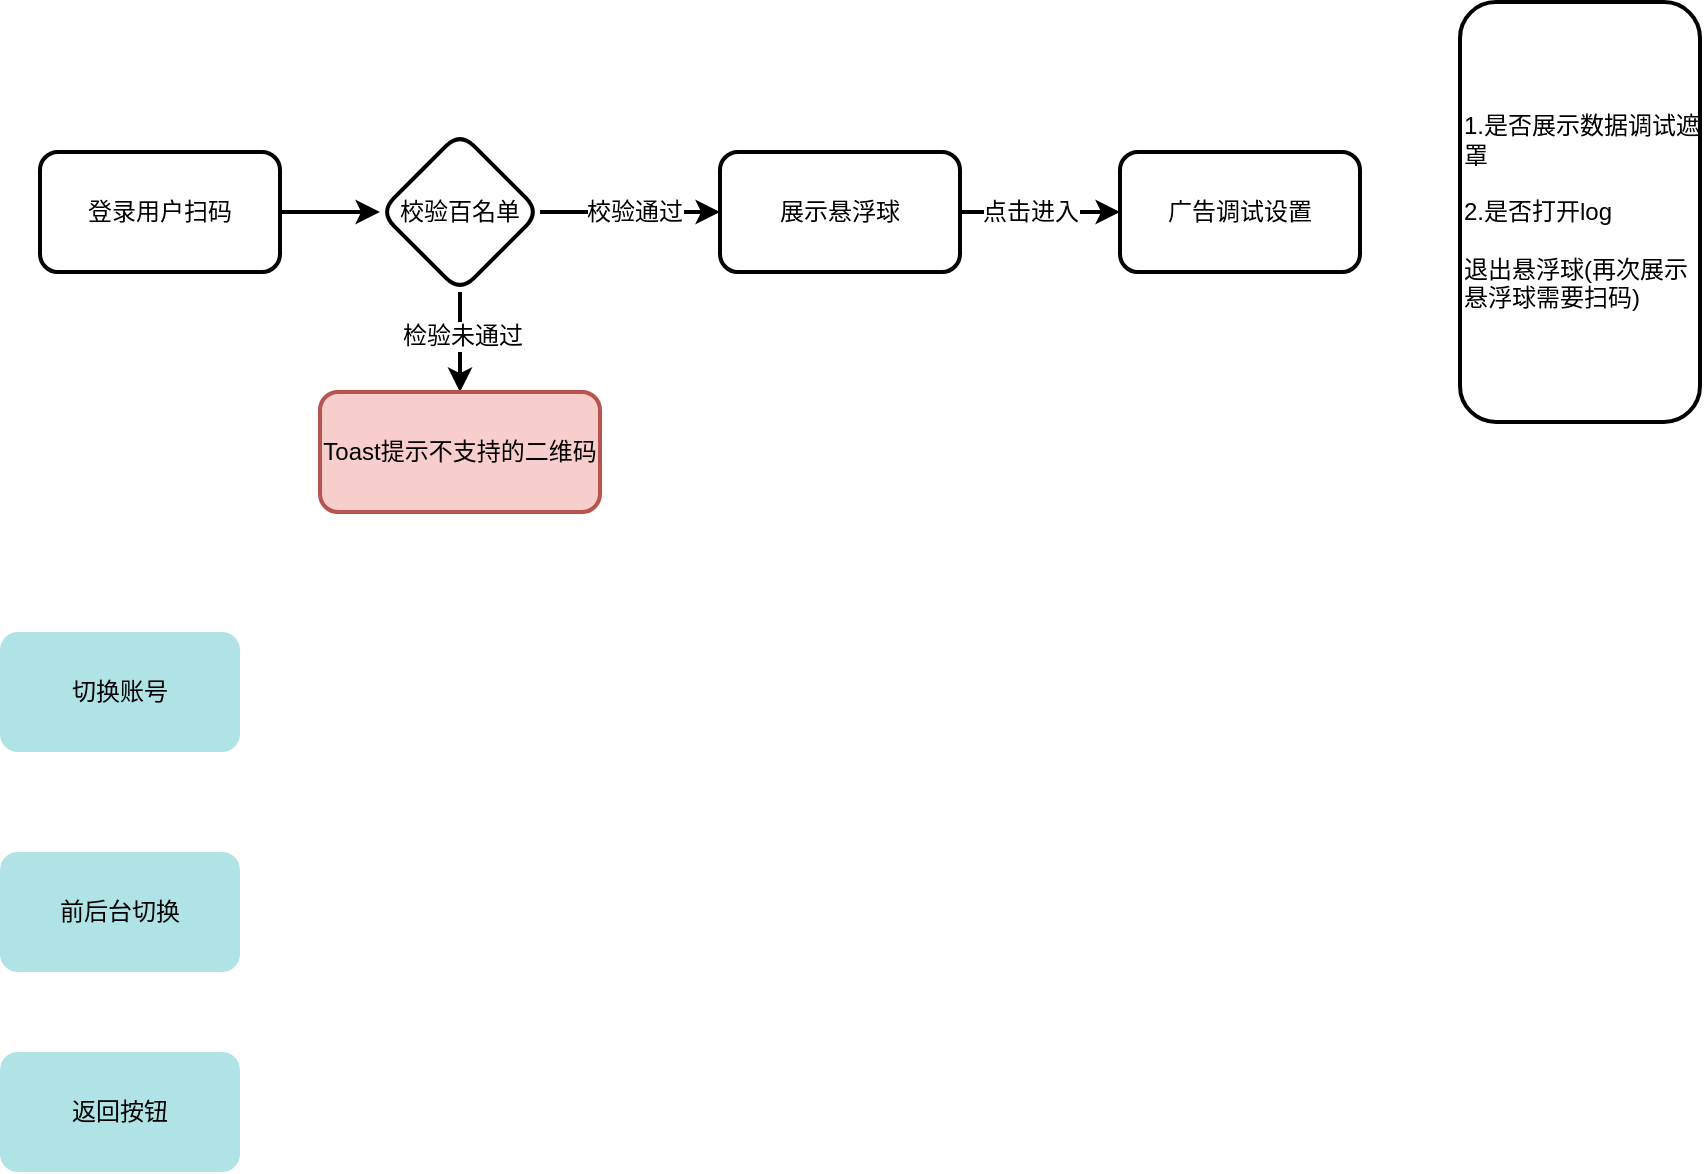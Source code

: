 <mxfile version="24.2.1" type="github">
  <diagram name="第 1 页" id="Mk33RVe9kRC02Oc2va2t">
    <mxGraphModel dx="1030" dy="2270" grid="1" gridSize="10" guides="1" tooltips="1" connect="1" arrows="1" fold="1" page="1" pageScale="1" pageWidth="1200" pageHeight="1600" math="0" shadow="0">
      <root>
        <mxCell id="0" />
        <mxCell id="1" parent="0" />
        <mxCell id="E1rxsZcQbXdjIahQ-Ln3-1" value="切换账号" style="rounded=1;whiteSpace=wrap;html=1;strokeWidth=2;fillColor=#b0e3e6;strokeColor=none;" vertex="1" parent="1">
          <mxGeometry x="180" y="280" width="120" height="60" as="geometry" />
        </mxCell>
        <mxCell id="E1rxsZcQbXdjIahQ-Ln3-2" value="前后台切换" style="rounded=1;whiteSpace=wrap;html=1;strokeWidth=2;fillColor=#b0e3e6;strokeColor=none;" vertex="1" parent="1">
          <mxGeometry x="180" y="390" width="120" height="60" as="geometry" />
        </mxCell>
        <mxCell id="E1rxsZcQbXdjIahQ-Ln3-3" value="返回按钮" style="rounded=1;whiteSpace=wrap;html=1;strokeWidth=2;fillColor=#b0e3e6;strokeColor=none;" vertex="1" parent="1">
          <mxGeometry x="180" y="490" width="120" height="60" as="geometry" />
        </mxCell>
        <mxCell id="E1rxsZcQbXdjIahQ-Ln3-7" value="" style="edgeStyle=orthogonalEdgeStyle;rounded=0;orthogonalLoop=1;jettySize=auto;html=1;fontFamily=Helvetica;fontSize=12;fontColor=default;strokeWidth=2;" edge="1" parent="1" source="E1rxsZcQbXdjIahQ-Ln3-4" target="E1rxsZcQbXdjIahQ-Ln3-6">
          <mxGeometry relative="1" as="geometry" />
        </mxCell>
        <mxCell id="E1rxsZcQbXdjIahQ-Ln3-4" value="登录用户扫码" style="rounded=1;whiteSpace=wrap;html=1;strokeWidth=2;" vertex="1" parent="1">
          <mxGeometry x="200" y="40" width="120" height="60" as="geometry" />
        </mxCell>
        <mxCell id="E1rxsZcQbXdjIahQ-Ln3-9" value="" style="edgeStyle=orthogonalEdgeStyle;rounded=0;orthogonalLoop=1;jettySize=auto;html=1;fontFamily=Helvetica;fontSize=12;fontColor=default;strokeWidth=2;" edge="1" parent="1" source="E1rxsZcQbXdjIahQ-Ln3-6" target="E1rxsZcQbXdjIahQ-Ln3-8">
          <mxGeometry relative="1" as="geometry" />
        </mxCell>
        <mxCell id="E1rxsZcQbXdjIahQ-Ln3-12" value="校验通过" style="edgeLabel;html=1;align=center;verticalAlign=middle;resizable=0;points=[];rounded=1;strokeColor=default;strokeWidth=2;fontFamily=Helvetica;fontSize=12;fontColor=default;labelBackgroundColor=default;fillColor=default;" vertex="1" connectable="0" parent="E1rxsZcQbXdjIahQ-Ln3-9">
          <mxGeometry x="-0.4" y="1" relative="1" as="geometry">
            <mxPoint x="20" y="1" as="offset" />
          </mxGeometry>
        </mxCell>
        <mxCell id="E1rxsZcQbXdjIahQ-Ln3-11" value="" style="edgeStyle=orthogonalEdgeStyle;rounded=0;orthogonalLoop=1;jettySize=auto;html=1;fontFamily=Helvetica;fontSize=12;fontColor=default;strokeWidth=2;" edge="1" parent="1" source="E1rxsZcQbXdjIahQ-Ln3-6" target="E1rxsZcQbXdjIahQ-Ln3-10">
          <mxGeometry relative="1" as="geometry" />
        </mxCell>
        <mxCell id="E1rxsZcQbXdjIahQ-Ln3-13" value="检验未通过" style="edgeLabel;html=1;align=center;verticalAlign=middle;resizable=0;points=[];rounded=1;strokeColor=default;strokeWidth=2;fontFamily=Helvetica;fontSize=12;fontColor=default;labelBackgroundColor=default;fillColor=default;" vertex="1" connectable="0" parent="E1rxsZcQbXdjIahQ-Ln3-11">
          <mxGeometry x="-0.15" y="1" relative="1" as="geometry">
            <mxPoint as="offset" />
          </mxGeometry>
        </mxCell>
        <mxCell id="E1rxsZcQbXdjIahQ-Ln3-6" value="校&lt;font style=&quot;&quot;&gt;验百名单&lt;/font&gt;" style="rhombus;whiteSpace=wrap;html=1;rounded=1;strokeWidth=2;" vertex="1" parent="1">
          <mxGeometry x="370" y="30" width="80" height="80" as="geometry" />
        </mxCell>
        <mxCell id="E1rxsZcQbXdjIahQ-Ln3-15" value="" style="edgeStyle=orthogonalEdgeStyle;rounded=0;orthogonalLoop=1;jettySize=auto;html=1;strokeColor=default;strokeWidth=2;align=center;verticalAlign=middle;fontFamily=Helvetica;fontSize=12;fontColor=default;labelBackgroundColor=default;endArrow=classic;" edge="1" parent="1" source="E1rxsZcQbXdjIahQ-Ln3-8" target="E1rxsZcQbXdjIahQ-Ln3-14">
          <mxGeometry relative="1" as="geometry" />
        </mxCell>
        <mxCell id="E1rxsZcQbXdjIahQ-Ln3-16" value="点击进入" style="edgeLabel;html=1;align=center;verticalAlign=middle;resizable=0;points=[];rounded=1;strokeColor=default;strokeWidth=2;fontFamily=Helvetica;fontSize=12;fontColor=default;labelBackgroundColor=default;fillColor=default;" vertex="1" connectable="0" parent="E1rxsZcQbXdjIahQ-Ln3-15">
          <mxGeometry x="-0.125" relative="1" as="geometry">
            <mxPoint as="offset" />
          </mxGeometry>
        </mxCell>
        <mxCell id="E1rxsZcQbXdjIahQ-Ln3-8" value="&lt;p&gt;展示悬浮球&lt;/p&gt;" style="whiteSpace=wrap;html=1;rounded=1;strokeWidth=2;" vertex="1" parent="1">
          <mxGeometry x="540" y="40" width="120" height="60" as="geometry" />
        </mxCell>
        <mxCell id="E1rxsZcQbXdjIahQ-Ln3-10" value="Toast提示不支持的二维码" style="whiteSpace=wrap;html=1;fillColor=#f8cecc;strokeColor=#b85450;rounded=1;strokeWidth=2;" vertex="1" parent="1">
          <mxGeometry x="340" y="160" width="140" height="60" as="geometry" />
        </mxCell>
        <mxCell id="E1rxsZcQbXdjIahQ-Ln3-14" value="广告调试设置" style="whiteSpace=wrap;html=1;rounded=1;strokeWidth=2;" vertex="1" parent="1">
          <mxGeometry x="740" y="40" width="120" height="60" as="geometry" />
        </mxCell>
        <mxCell id="E1rxsZcQbXdjIahQ-Ln3-19" value="&lt;div&gt;&lt;font color=&quot;#000000&quot;&gt;1.是否展示数据调试遮罩&lt;/font&gt;&lt;/div&gt;&lt;div&gt;&lt;font color=&quot;#000000&quot;&gt;&lt;br&gt;&lt;/font&gt;&lt;/div&gt;&lt;div&gt;&lt;font color=&quot;#000000&quot;&gt;2.是否打开log&lt;/font&gt;&lt;/div&gt;&lt;div&gt;&lt;font color=&quot;#000000&quot;&gt;&lt;br&gt;&lt;/font&gt;&lt;/div&gt;&lt;font color=&quot;#000000&quot;&gt;退出悬浮球(再次展示悬浮球需要扫码)&lt;/font&gt;" style="rounded=1;whiteSpace=wrap;html=1;strokeWidth=2;align=left;" vertex="1" parent="1">
          <mxGeometry x="910" y="-35" width="120" height="210" as="geometry" />
        </mxCell>
      </root>
    </mxGraphModel>
  </diagram>
</mxfile>
